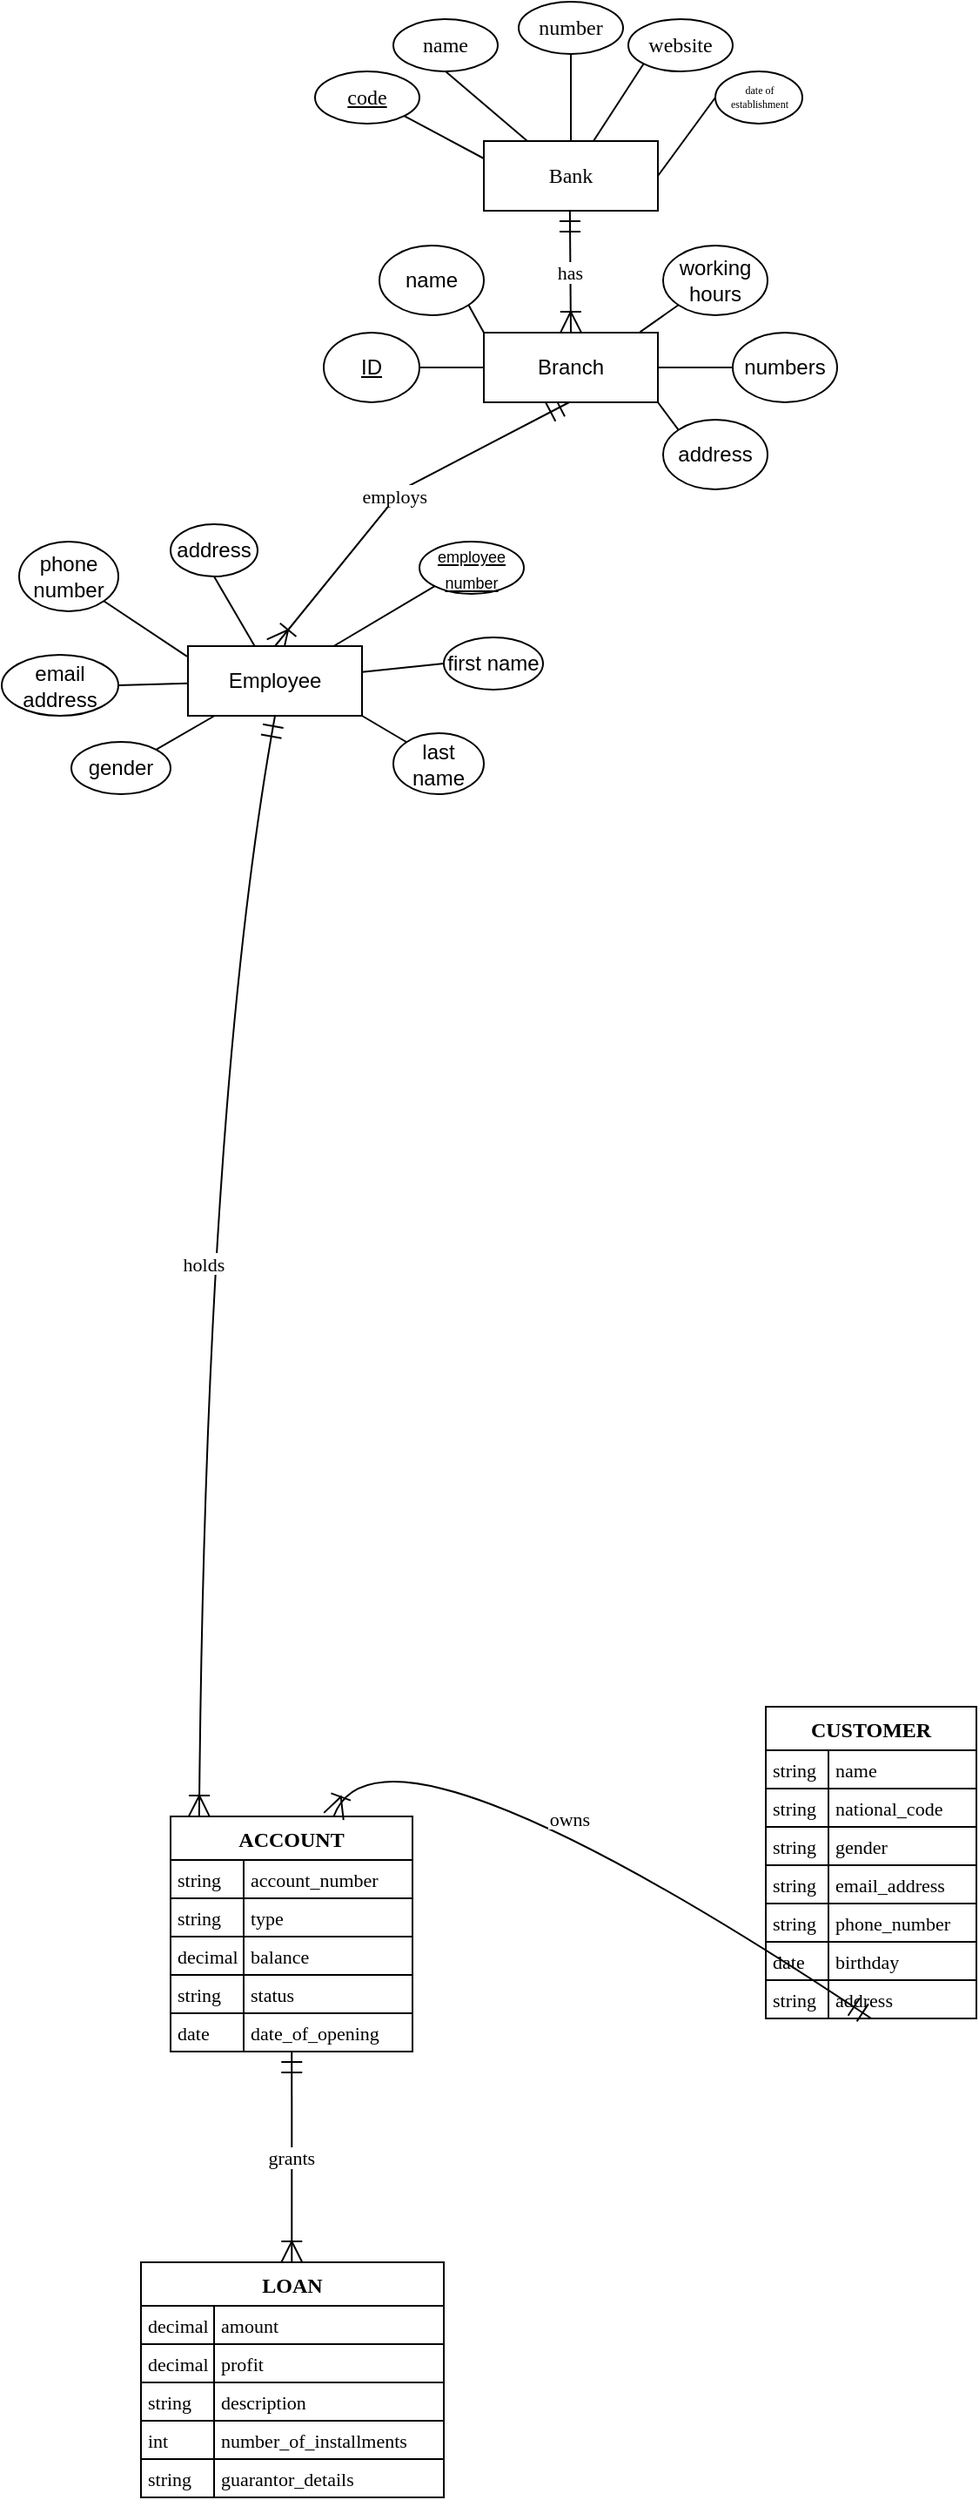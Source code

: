 <mxfile version="23.1.8" type="github">
  <diagram name="Page-1" id="dENvC8b72AFp16AgQJbP">
    <mxGraphModel dx="1313" dy="663" grid="1" gridSize="10" guides="1" tooltips="1" connect="1" arrows="1" fold="1" page="1" pageScale="1" pageWidth="850" pageHeight="1100" math="0" shadow="0">
      <root>
        <mxCell id="0" />
        <mxCell id="1" parent="0" />
        <mxCell id="NP63c2qwMmVNeZMk7sTa-295" value="ACCOUNT" style="shape=table;startSize=25;container=1;collapsible=0;childLayout=tableLayout;fixedRows=1;rowLines=1;fontStyle=1;align=center;resizeLast=1;fontFamily=Comic Sans MS;" vertex="1" parent="1">
          <mxGeometry x="237" y="1452" width="139" height="135" as="geometry" />
        </mxCell>
        <mxCell id="NP63c2qwMmVNeZMk7sTa-296" style="shape=tableRow;horizontal=0;startSize=0;swimlaneHead=0;swimlaneBody=0;fillColor=none;collapsible=0;dropTarget=0;points=[[0,0.5],[1,0.5]];portConstraint=eastwest;top=0;left=0;right=0;bottom=0;fontFamily=Comic Sans MS;" vertex="1" parent="NP63c2qwMmVNeZMk7sTa-295">
          <mxGeometry y="25" width="139" height="22" as="geometry" />
        </mxCell>
        <mxCell id="NP63c2qwMmVNeZMk7sTa-297" value="string" style="shape=partialRectangle;connectable=0;fillColor=none;top=0;left=0;bottom=0;right=0;align=left;spacingLeft=2;overflow=hidden;fontSize=11;fontFamily=Comic Sans MS;" vertex="1" parent="NP63c2qwMmVNeZMk7sTa-296">
          <mxGeometry width="42" height="22" as="geometry">
            <mxRectangle width="42" height="22" as="alternateBounds" />
          </mxGeometry>
        </mxCell>
        <mxCell id="NP63c2qwMmVNeZMk7sTa-298" value="account_number" style="shape=partialRectangle;connectable=0;fillColor=none;top=0;left=0;bottom=0;right=0;align=left;spacingLeft=2;overflow=hidden;fontSize=11;fontFamily=Comic Sans MS;" vertex="1" parent="NP63c2qwMmVNeZMk7sTa-296">
          <mxGeometry x="42" width="97" height="22" as="geometry">
            <mxRectangle width="97" height="22" as="alternateBounds" />
          </mxGeometry>
        </mxCell>
        <mxCell id="NP63c2qwMmVNeZMk7sTa-299" style="shape=tableRow;horizontal=0;startSize=0;swimlaneHead=0;swimlaneBody=0;fillColor=none;collapsible=0;dropTarget=0;points=[[0,0.5],[1,0.5]];portConstraint=eastwest;top=0;left=0;right=0;bottom=0;fontFamily=Comic Sans MS;" vertex="1" parent="NP63c2qwMmVNeZMk7sTa-295">
          <mxGeometry y="47" width="139" height="22" as="geometry" />
        </mxCell>
        <mxCell id="NP63c2qwMmVNeZMk7sTa-300" value="string" style="shape=partialRectangle;connectable=0;fillColor=none;top=0;left=0;bottom=0;right=0;align=left;spacingLeft=2;overflow=hidden;fontSize=11;fontFamily=Comic Sans MS;" vertex="1" parent="NP63c2qwMmVNeZMk7sTa-299">
          <mxGeometry width="42" height="22" as="geometry">
            <mxRectangle width="42" height="22" as="alternateBounds" />
          </mxGeometry>
        </mxCell>
        <mxCell id="NP63c2qwMmVNeZMk7sTa-301" value="type" style="shape=partialRectangle;connectable=0;fillColor=none;top=0;left=0;bottom=0;right=0;align=left;spacingLeft=2;overflow=hidden;fontSize=11;fontFamily=Comic Sans MS;" vertex="1" parent="NP63c2qwMmVNeZMk7sTa-299">
          <mxGeometry x="42" width="97" height="22" as="geometry">
            <mxRectangle width="97" height="22" as="alternateBounds" />
          </mxGeometry>
        </mxCell>
        <mxCell id="NP63c2qwMmVNeZMk7sTa-302" style="shape=tableRow;horizontal=0;startSize=0;swimlaneHead=0;swimlaneBody=0;fillColor=none;collapsible=0;dropTarget=0;points=[[0,0.5],[1,0.5]];portConstraint=eastwest;top=0;left=0;right=0;bottom=0;fontFamily=Comic Sans MS;" vertex="1" parent="NP63c2qwMmVNeZMk7sTa-295">
          <mxGeometry y="69" width="139" height="22" as="geometry" />
        </mxCell>
        <mxCell id="NP63c2qwMmVNeZMk7sTa-303" value="decimal" style="shape=partialRectangle;connectable=0;fillColor=none;top=0;left=0;bottom=0;right=0;align=left;spacingLeft=2;overflow=hidden;fontSize=11;fontFamily=Comic Sans MS;" vertex="1" parent="NP63c2qwMmVNeZMk7sTa-302">
          <mxGeometry width="42" height="22" as="geometry">
            <mxRectangle width="42" height="22" as="alternateBounds" />
          </mxGeometry>
        </mxCell>
        <mxCell id="NP63c2qwMmVNeZMk7sTa-304" value="balance" style="shape=partialRectangle;connectable=0;fillColor=none;top=0;left=0;bottom=0;right=0;align=left;spacingLeft=2;overflow=hidden;fontSize=11;fontFamily=Comic Sans MS;" vertex="1" parent="NP63c2qwMmVNeZMk7sTa-302">
          <mxGeometry x="42" width="97" height="22" as="geometry">
            <mxRectangle width="97" height="22" as="alternateBounds" />
          </mxGeometry>
        </mxCell>
        <mxCell id="NP63c2qwMmVNeZMk7sTa-305" style="shape=tableRow;horizontal=0;startSize=0;swimlaneHead=0;swimlaneBody=0;fillColor=none;collapsible=0;dropTarget=0;points=[[0,0.5],[1,0.5]];portConstraint=eastwest;top=0;left=0;right=0;bottom=0;fontFamily=Comic Sans MS;" vertex="1" parent="NP63c2qwMmVNeZMk7sTa-295">
          <mxGeometry y="91" width="139" height="22" as="geometry" />
        </mxCell>
        <mxCell id="NP63c2qwMmVNeZMk7sTa-306" value="string" style="shape=partialRectangle;connectable=0;fillColor=none;top=0;left=0;bottom=0;right=0;align=left;spacingLeft=2;overflow=hidden;fontSize=11;fontFamily=Comic Sans MS;" vertex="1" parent="NP63c2qwMmVNeZMk7sTa-305">
          <mxGeometry width="42" height="22" as="geometry">
            <mxRectangle width="42" height="22" as="alternateBounds" />
          </mxGeometry>
        </mxCell>
        <mxCell id="NP63c2qwMmVNeZMk7sTa-307" value="status" style="shape=partialRectangle;connectable=0;fillColor=none;top=0;left=0;bottom=0;right=0;align=left;spacingLeft=2;overflow=hidden;fontSize=11;fontFamily=Comic Sans MS;" vertex="1" parent="NP63c2qwMmVNeZMk7sTa-305">
          <mxGeometry x="42" width="97" height="22" as="geometry">
            <mxRectangle width="97" height="22" as="alternateBounds" />
          </mxGeometry>
        </mxCell>
        <mxCell id="NP63c2qwMmVNeZMk7sTa-308" style="shape=tableRow;horizontal=0;startSize=0;swimlaneHead=0;swimlaneBody=0;fillColor=none;collapsible=0;dropTarget=0;points=[[0,0.5],[1,0.5]];portConstraint=eastwest;top=0;left=0;right=0;bottom=0;fontFamily=Comic Sans MS;" vertex="1" parent="NP63c2qwMmVNeZMk7sTa-295">
          <mxGeometry y="113" width="139" height="22" as="geometry" />
        </mxCell>
        <mxCell id="NP63c2qwMmVNeZMk7sTa-309" value="date" style="shape=partialRectangle;connectable=0;fillColor=none;top=0;left=0;bottom=0;right=0;align=left;spacingLeft=2;overflow=hidden;fontSize=11;fontFamily=Comic Sans MS;" vertex="1" parent="NP63c2qwMmVNeZMk7sTa-308">
          <mxGeometry width="42" height="22" as="geometry">
            <mxRectangle width="42" height="22" as="alternateBounds" />
          </mxGeometry>
        </mxCell>
        <mxCell id="NP63c2qwMmVNeZMk7sTa-310" value="date_of_opening" style="shape=partialRectangle;connectable=0;fillColor=none;top=0;left=0;bottom=0;right=0;align=left;spacingLeft=2;overflow=hidden;fontSize=11;fontFamily=Comic Sans MS;" vertex="1" parent="NP63c2qwMmVNeZMk7sTa-308">
          <mxGeometry x="42" width="97" height="22" as="geometry">
            <mxRectangle width="97" height="22" as="alternateBounds" />
          </mxGeometry>
        </mxCell>
        <mxCell id="NP63c2qwMmVNeZMk7sTa-311" value="CUSTOMER" style="shape=table;startSize=25;container=1;collapsible=0;childLayout=tableLayout;fixedRows=1;rowLines=1;fontStyle=1;align=center;resizeLast=1;fontFamily=Comic Sans MS;" vertex="1" parent="1">
          <mxGeometry x="579" y="1389" width="121" height="179" as="geometry" />
        </mxCell>
        <mxCell id="NP63c2qwMmVNeZMk7sTa-312" style="shape=tableRow;horizontal=0;startSize=0;swimlaneHead=0;swimlaneBody=0;fillColor=none;collapsible=0;dropTarget=0;points=[[0,0.5],[1,0.5]];portConstraint=eastwest;top=0;left=0;right=0;bottom=0;fontFamily=Comic Sans MS;" vertex="1" parent="NP63c2qwMmVNeZMk7sTa-311">
          <mxGeometry y="25" width="121" height="22" as="geometry" />
        </mxCell>
        <mxCell id="NP63c2qwMmVNeZMk7sTa-313" value="string" style="shape=partialRectangle;connectable=0;fillColor=none;top=0;left=0;bottom=0;right=0;align=left;spacingLeft=2;overflow=hidden;fontSize=11;fontFamily=Comic Sans MS;" vertex="1" parent="NP63c2qwMmVNeZMk7sTa-312">
          <mxGeometry width="36" height="22" as="geometry">
            <mxRectangle width="36" height="22" as="alternateBounds" />
          </mxGeometry>
        </mxCell>
        <mxCell id="NP63c2qwMmVNeZMk7sTa-314" value="name" style="shape=partialRectangle;connectable=0;fillColor=none;top=0;left=0;bottom=0;right=0;align=left;spacingLeft=2;overflow=hidden;fontSize=11;fontFamily=Comic Sans MS;" vertex="1" parent="NP63c2qwMmVNeZMk7sTa-312">
          <mxGeometry x="36" width="85" height="22" as="geometry">
            <mxRectangle width="85" height="22" as="alternateBounds" />
          </mxGeometry>
        </mxCell>
        <mxCell id="NP63c2qwMmVNeZMk7sTa-315" style="shape=tableRow;horizontal=0;startSize=0;swimlaneHead=0;swimlaneBody=0;fillColor=none;collapsible=0;dropTarget=0;points=[[0,0.5],[1,0.5]];portConstraint=eastwest;top=0;left=0;right=0;bottom=0;fontFamily=Comic Sans MS;" vertex="1" parent="NP63c2qwMmVNeZMk7sTa-311">
          <mxGeometry y="47" width="121" height="22" as="geometry" />
        </mxCell>
        <mxCell id="NP63c2qwMmVNeZMk7sTa-316" value="string" style="shape=partialRectangle;connectable=0;fillColor=none;top=0;left=0;bottom=0;right=0;align=left;spacingLeft=2;overflow=hidden;fontSize=11;fontFamily=Comic Sans MS;" vertex="1" parent="NP63c2qwMmVNeZMk7sTa-315">
          <mxGeometry width="36" height="22" as="geometry">
            <mxRectangle width="36" height="22" as="alternateBounds" />
          </mxGeometry>
        </mxCell>
        <mxCell id="NP63c2qwMmVNeZMk7sTa-317" value="national_code" style="shape=partialRectangle;connectable=0;fillColor=none;top=0;left=0;bottom=0;right=0;align=left;spacingLeft=2;overflow=hidden;fontSize=11;fontFamily=Comic Sans MS;" vertex="1" parent="NP63c2qwMmVNeZMk7sTa-315">
          <mxGeometry x="36" width="85" height="22" as="geometry">
            <mxRectangle width="85" height="22" as="alternateBounds" />
          </mxGeometry>
        </mxCell>
        <mxCell id="NP63c2qwMmVNeZMk7sTa-318" style="shape=tableRow;horizontal=0;startSize=0;swimlaneHead=0;swimlaneBody=0;fillColor=none;collapsible=0;dropTarget=0;points=[[0,0.5],[1,0.5]];portConstraint=eastwest;top=0;left=0;right=0;bottom=0;fontFamily=Comic Sans MS;" vertex="1" parent="NP63c2qwMmVNeZMk7sTa-311">
          <mxGeometry y="69" width="121" height="22" as="geometry" />
        </mxCell>
        <mxCell id="NP63c2qwMmVNeZMk7sTa-319" value="string" style="shape=partialRectangle;connectable=0;fillColor=none;top=0;left=0;bottom=0;right=0;align=left;spacingLeft=2;overflow=hidden;fontSize=11;fontFamily=Comic Sans MS;" vertex="1" parent="NP63c2qwMmVNeZMk7sTa-318">
          <mxGeometry width="36" height="22" as="geometry">
            <mxRectangle width="36" height="22" as="alternateBounds" />
          </mxGeometry>
        </mxCell>
        <mxCell id="NP63c2qwMmVNeZMk7sTa-320" value="gender" style="shape=partialRectangle;connectable=0;fillColor=none;top=0;left=0;bottom=0;right=0;align=left;spacingLeft=2;overflow=hidden;fontSize=11;fontFamily=Comic Sans MS;" vertex="1" parent="NP63c2qwMmVNeZMk7sTa-318">
          <mxGeometry x="36" width="85" height="22" as="geometry">
            <mxRectangle width="85" height="22" as="alternateBounds" />
          </mxGeometry>
        </mxCell>
        <mxCell id="NP63c2qwMmVNeZMk7sTa-321" style="shape=tableRow;horizontal=0;startSize=0;swimlaneHead=0;swimlaneBody=0;fillColor=none;collapsible=0;dropTarget=0;points=[[0,0.5],[1,0.5]];portConstraint=eastwest;top=0;left=0;right=0;bottom=0;fontFamily=Comic Sans MS;" vertex="1" parent="NP63c2qwMmVNeZMk7sTa-311">
          <mxGeometry y="91" width="121" height="22" as="geometry" />
        </mxCell>
        <mxCell id="NP63c2qwMmVNeZMk7sTa-322" value="string" style="shape=partialRectangle;connectable=0;fillColor=none;top=0;left=0;bottom=0;right=0;align=left;spacingLeft=2;overflow=hidden;fontSize=11;fontFamily=Comic Sans MS;" vertex="1" parent="NP63c2qwMmVNeZMk7sTa-321">
          <mxGeometry width="36" height="22" as="geometry">
            <mxRectangle width="36" height="22" as="alternateBounds" />
          </mxGeometry>
        </mxCell>
        <mxCell id="NP63c2qwMmVNeZMk7sTa-323" value="email_address" style="shape=partialRectangle;connectable=0;fillColor=none;top=0;left=0;bottom=0;right=0;align=left;spacingLeft=2;overflow=hidden;fontSize=11;fontFamily=Comic Sans MS;" vertex="1" parent="NP63c2qwMmVNeZMk7sTa-321">
          <mxGeometry x="36" width="85" height="22" as="geometry">
            <mxRectangle width="85" height="22" as="alternateBounds" />
          </mxGeometry>
        </mxCell>
        <mxCell id="NP63c2qwMmVNeZMk7sTa-324" style="shape=tableRow;horizontal=0;startSize=0;swimlaneHead=0;swimlaneBody=0;fillColor=none;collapsible=0;dropTarget=0;points=[[0,0.5],[1,0.5]];portConstraint=eastwest;top=0;left=0;right=0;bottom=0;fontFamily=Comic Sans MS;" vertex="1" parent="NP63c2qwMmVNeZMk7sTa-311">
          <mxGeometry y="113" width="121" height="22" as="geometry" />
        </mxCell>
        <mxCell id="NP63c2qwMmVNeZMk7sTa-325" value="string" style="shape=partialRectangle;connectable=0;fillColor=none;top=0;left=0;bottom=0;right=0;align=left;spacingLeft=2;overflow=hidden;fontSize=11;fontFamily=Comic Sans MS;" vertex="1" parent="NP63c2qwMmVNeZMk7sTa-324">
          <mxGeometry width="36" height="22" as="geometry">
            <mxRectangle width="36" height="22" as="alternateBounds" />
          </mxGeometry>
        </mxCell>
        <mxCell id="NP63c2qwMmVNeZMk7sTa-326" value="phone_number" style="shape=partialRectangle;connectable=0;fillColor=none;top=0;left=0;bottom=0;right=0;align=left;spacingLeft=2;overflow=hidden;fontSize=11;fontFamily=Comic Sans MS;" vertex="1" parent="NP63c2qwMmVNeZMk7sTa-324">
          <mxGeometry x="36" width="85" height="22" as="geometry">
            <mxRectangle width="85" height="22" as="alternateBounds" />
          </mxGeometry>
        </mxCell>
        <mxCell id="NP63c2qwMmVNeZMk7sTa-327" style="shape=tableRow;horizontal=0;startSize=0;swimlaneHead=0;swimlaneBody=0;fillColor=none;collapsible=0;dropTarget=0;points=[[0,0.5],[1,0.5]];portConstraint=eastwest;top=0;left=0;right=0;bottom=0;fontFamily=Comic Sans MS;" vertex="1" parent="NP63c2qwMmVNeZMk7sTa-311">
          <mxGeometry y="135" width="121" height="22" as="geometry" />
        </mxCell>
        <mxCell id="NP63c2qwMmVNeZMk7sTa-328" value="date" style="shape=partialRectangle;connectable=0;fillColor=none;top=0;left=0;bottom=0;right=0;align=left;spacingLeft=2;overflow=hidden;fontSize=11;fontFamily=Comic Sans MS;" vertex="1" parent="NP63c2qwMmVNeZMk7sTa-327">
          <mxGeometry width="36" height="22" as="geometry">
            <mxRectangle width="36" height="22" as="alternateBounds" />
          </mxGeometry>
        </mxCell>
        <mxCell id="NP63c2qwMmVNeZMk7sTa-329" value="birthday" style="shape=partialRectangle;connectable=0;fillColor=none;top=0;left=0;bottom=0;right=0;align=left;spacingLeft=2;overflow=hidden;fontSize=11;fontFamily=Comic Sans MS;" vertex="1" parent="NP63c2qwMmVNeZMk7sTa-327">
          <mxGeometry x="36" width="85" height="22" as="geometry">
            <mxRectangle width="85" height="22" as="alternateBounds" />
          </mxGeometry>
        </mxCell>
        <mxCell id="NP63c2qwMmVNeZMk7sTa-330" style="shape=tableRow;horizontal=0;startSize=0;swimlaneHead=0;swimlaneBody=0;fillColor=none;collapsible=0;dropTarget=0;points=[[0,0.5],[1,0.5]];portConstraint=eastwest;top=0;left=0;right=0;bottom=0;fontFamily=Comic Sans MS;" vertex="1" parent="NP63c2qwMmVNeZMk7sTa-311">
          <mxGeometry y="157" width="121" height="22" as="geometry" />
        </mxCell>
        <mxCell id="NP63c2qwMmVNeZMk7sTa-331" value="string" style="shape=partialRectangle;connectable=0;fillColor=none;top=0;left=0;bottom=0;right=0;align=left;spacingLeft=2;overflow=hidden;fontSize=11;fontFamily=Comic Sans MS;" vertex="1" parent="NP63c2qwMmVNeZMk7sTa-330">
          <mxGeometry width="36" height="22" as="geometry">
            <mxRectangle width="36" height="22" as="alternateBounds" />
          </mxGeometry>
        </mxCell>
        <mxCell id="NP63c2qwMmVNeZMk7sTa-332" value="address" style="shape=partialRectangle;connectable=0;fillColor=none;top=0;left=0;bottom=0;right=0;align=left;spacingLeft=2;overflow=hidden;fontSize=11;fontFamily=Comic Sans MS;" vertex="1" parent="NP63c2qwMmVNeZMk7sTa-330">
          <mxGeometry x="36" width="85" height="22" as="geometry">
            <mxRectangle width="85" height="22" as="alternateBounds" />
          </mxGeometry>
        </mxCell>
        <mxCell id="NP63c2qwMmVNeZMk7sTa-333" value="LOAN" style="shape=table;startSize=25;container=1;collapsible=0;childLayout=tableLayout;fixedRows=1;rowLines=1;fontStyle=1;align=center;resizeLast=1;fontFamily=Comic Sans MS;" vertex="1" parent="1">
          <mxGeometry x="220" y="1708" width="174" height="135" as="geometry" />
        </mxCell>
        <mxCell id="NP63c2qwMmVNeZMk7sTa-334" style="shape=tableRow;horizontal=0;startSize=0;swimlaneHead=0;swimlaneBody=0;fillColor=none;collapsible=0;dropTarget=0;points=[[0,0.5],[1,0.5]];portConstraint=eastwest;top=0;left=0;right=0;bottom=0;fontFamily=Comic Sans MS;" vertex="1" parent="NP63c2qwMmVNeZMk7sTa-333">
          <mxGeometry y="25" width="174" height="22" as="geometry" />
        </mxCell>
        <mxCell id="NP63c2qwMmVNeZMk7sTa-335" value="decimal" style="shape=partialRectangle;connectable=0;fillColor=none;top=0;left=0;bottom=0;right=0;align=left;spacingLeft=2;overflow=hidden;fontSize=11;fontFamily=Comic Sans MS;" vertex="1" parent="NP63c2qwMmVNeZMk7sTa-334">
          <mxGeometry width="42" height="22" as="geometry">
            <mxRectangle width="42" height="22" as="alternateBounds" />
          </mxGeometry>
        </mxCell>
        <mxCell id="NP63c2qwMmVNeZMk7sTa-336" value="amount" style="shape=partialRectangle;connectable=0;fillColor=none;top=0;left=0;bottom=0;right=0;align=left;spacingLeft=2;overflow=hidden;fontSize=11;fontFamily=Comic Sans MS;" vertex="1" parent="NP63c2qwMmVNeZMk7sTa-334">
          <mxGeometry x="42" width="132" height="22" as="geometry">
            <mxRectangle width="132" height="22" as="alternateBounds" />
          </mxGeometry>
        </mxCell>
        <mxCell id="NP63c2qwMmVNeZMk7sTa-337" style="shape=tableRow;horizontal=0;startSize=0;swimlaneHead=0;swimlaneBody=0;fillColor=none;collapsible=0;dropTarget=0;points=[[0,0.5],[1,0.5]];portConstraint=eastwest;top=0;left=0;right=0;bottom=0;fontFamily=Comic Sans MS;" vertex="1" parent="NP63c2qwMmVNeZMk7sTa-333">
          <mxGeometry y="47" width="174" height="22" as="geometry" />
        </mxCell>
        <mxCell id="NP63c2qwMmVNeZMk7sTa-338" value="decimal" style="shape=partialRectangle;connectable=0;fillColor=none;top=0;left=0;bottom=0;right=0;align=left;spacingLeft=2;overflow=hidden;fontSize=11;fontFamily=Comic Sans MS;" vertex="1" parent="NP63c2qwMmVNeZMk7sTa-337">
          <mxGeometry width="42" height="22" as="geometry">
            <mxRectangle width="42" height="22" as="alternateBounds" />
          </mxGeometry>
        </mxCell>
        <mxCell id="NP63c2qwMmVNeZMk7sTa-339" value="profit" style="shape=partialRectangle;connectable=0;fillColor=none;top=0;left=0;bottom=0;right=0;align=left;spacingLeft=2;overflow=hidden;fontSize=11;fontFamily=Comic Sans MS;" vertex="1" parent="NP63c2qwMmVNeZMk7sTa-337">
          <mxGeometry x="42" width="132" height="22" as="geometry">
            <mxRectangle width="132" height="22" as="alternateBounds" />
          </mxGeometry>
        </mxCell>
        <mxCell id="NP63c2qwMmVNeZMk7sTa-340" style="shape=tableRow;horizontal=0;startSize=0;swimlaneHead=0;swimlaneBody=0;fillColor=none;collapsible=0;dropTarget=0;points=[[0,0.5],[1,0.5]];portConstraint=eastwest;top=0;left=0;right=0;bottom=0;fontFamily=Comic Sans MS;" vertex="1" parent="NP63c2qwMmVNeZMk7sTa-333">
          <mxGeometry y="69" width="174" height="22" as="geometry" />
        </mxCell>
        <mxCell id="NP63c2qwMmVNeZMk7sTa-341" value="string" style="shape=partialRectangle;connectable=0;fillColor=none;top=0;left=0;bottom=0;right=0;align=left;spacingLeft=2;overflow=hidden;fontSize=11;fontFamily=Comic Sans MS;" vertex="1" parent="NP63c2qwMmVNeZMk7sTa-340">
          <mxGeometry width="42" height="22" as="geometry">
            <mxRectangle width="42" height="22" as="alternateBounds" />
          </mxGeometry>
        </mxCell>
        <mxCell id="NP63c2qwMmVNeZMk7sTa-342" value="description" style="shape=partialRectangle;connectable=0;fillColor=none;top=0;left=0;bottom=0;right=0;align=left;spacingLeft=2;overflow=hidden;fontSize=11;fontFamily=Comic Sans MS;" vertex="1" parent="NP63c2qwMmVNeZMk7sTa-340">
          <mxGeometry x="42" width="132" height="22" as="geometry">
            <mxRectangle width="132" height="22" as="alternateBounds" />
          </mxGeometry>
        </mxCell>
        <mxCell id="NP63c2qwMmVNeZMk7sTa-343" style="shape=tableRow;horizontal=0;startSize=0;swimlaneHead=0;swimlaneBody=0;fillColor=none;collapsible=0;dropTarget=0;points=[[0,0.5],[1,0.5]];portConstraint=eastwest;top=0;left=0;right=0;bottom=0;fontFamily=Comic Sans MS;" vertex="1" parent="NP63c2qwMmVNeZMk7sTa-333">
          <mxGeometry y="91" width="174" height="22" as="geometry" />
        </mxCell>
        <mxCell id="NP63c2qwMmVNeZMk7sTa-344" value="int" style="shape=partialRectangle;connectable=0;fillColor=none;top=0;left=0;bottom=0;right=0;align=left;spacingLeft=2;overflow=hidden;fontSize=11;fontFamily=Comic Sans MS;" vertex="1" parent="NP63c2qwMmVNeZMk7sTa-343">
          <mxGeometry width="42" height="22" as="geometry">
            <mxRectangle width="42" height="22" as="alternateBounds" />
          </mxGeometry>
        </mxCell>
        <mxCell id="NP63c2qwMmVNeZMk7sTa-345" value="number_of_installments" style="shape=partialRectangle;connectable=0;fillColor=none;top=0;left=0;bottom=0;right=0;align=left;spacingLeft=2;overflow=hidden;fontSize=11;fontFamily=Comic Sans MS;" vertex="1" parent="NP63c2qwMmVNeZMk7sTa-343">
          <mxGeometry x="42" width="132" height="22" as="geometry">
            <mxRectangle width="132" height="22" as="alternateBounds" />
          </mxGeometry>
        </mxCell>
        <mxCell id="NP63c2qwMmVNeZMk7sTa-346" style="shape=tableRow;horizontal=0;startSize=0;swimlaneHead=0;swimlaneBody=0;fillColor=none;collapsible=0;dropTarget=0;points=[[0,0.5],[1,0.5]];portConstraint=eastwest;top=0;left=0;right=0;bottom=0;fontFamily=Comic Sans MS;" vertex="1" parent="NP63c2qwMmVNeZMk7sTa-333">
          <mxGeometry y="113" width="174" height="22" as="geometry" />
        </mxCell>
        <mxCell id="NP63c2qwMmVNeZMk7sTa-347" value="string" style="shape=partialRectangle;connectable=0;fillColor=none;top=0;left=0;bottom=0;right=0;align=left;spacingLeft=2;overflow=hidden;fontSize=11;fontFamily=Comic Sans MS;" vertex="1" parent="NP63c2qwMmVNeZMk7sTa-346">
          <mxGeometry width="42" height="22" as="geometry">
            <mxRectangle width="42" height="22" as="alternateBounds" />
          </mxGeometry>
        </mxCell>
        <mxCell id="NP63c2qwMmVNeZMk7sTa-348" value="guarantor_details" style="shape=partialRectangle;connectable=0;fillColor=none;top=0;left=0;bottom=0;right=0;align=left;spacingLeft=2;overflow=hidden;fontSize=11;fontFamily=Comic Sans MS;" vertex="1" parent="NP63c2qwMmVNeZMk7sTa-346">
          <mxGeometry x="42" width="132" height="22" as="geometry">
            <mxRectangle width="132" height="22" as="alternateBounds" />
          </mxGeometry>
        </mxCell>
        <mxCell id="NP63c2qwMmVNeZMk7sTa-349" value="has" style="curved=1;startArrow=ERmandOne;startSize=10;;endArrow=ERoneToMany;endSize=10;;exitX=0.49;exitY=0.997;entryX=0.5;entryY=0;rounded=0;fontFamily=Comic Sans MS;entryDx=0;entryDy=0;" edge="1" parent="1" target="NP63c2qwMmVNeZMk7sTa-377">
          <mxGeometry relative="1" as="geometry">
            <Array as="points" />
            <mxPoint x="466.44" y="530" as="sourcePoint" />
            <mxPoint x="466.448" y="578" as="targetPoint" />
          </mxGeometry>
        </mxCell>
        <mxCell id="NP63c2qwMmVNeZMk7sTa-350" value="employs" style="startArrow=ERmandOne;startSize=10;;endArrow=ERoneToMany;endSize=10;;exitX=0.303;exitY=0.994;entryX=0.5;entryY=0;rounded=0;fontFamily=Comic Sans MS;entryDx=0;entryDy=0;" edge="1" parent="1" target="NP63c2qwMmVNeZMk7sTa-393">
          <mxGeometry x="0.011" y="-1" relative="1" as="geometry">
            <Array as="points">
              <mxPoint x="370" y="690" />
            </Array>
            <mxPoint x="466.051" y="640" as="sourcePoint" />
            <mxPoint x="440.4" y="760" as="targetPoint" />
            <mxPoint as="offset" />
          </mxGeometry>
        </mxCell>
        <mxCell id="NP63c2qwMmVNeZMk7sTa-351" value="holds" style="curved=1;startArrow=ERmandOne;startSize=10;;endArrow=ERoneToMany;endSize=10;;exitX=0.5;exitY=1;entryX=0.119;entryY=0.001;rounded=0;fontFamily=Comic Sans MS;exitDx=0;exitDy=0;" edge="1" parent="1" source="NP63c2qwMmVNeZMk7sTa-393" target="NP63c2qwMmVNeZMk7sTa-295">
          <mxGeometry relative="1" as="geometry">
            <Array as="points">
              <mxPoint x="257" y="1041" />
            </Array>
            <mxPoint x="196.368" y="971" as="sourcePoint" />
          </mxGeometry>
        </mxCell>
        <mxCell id="NP63c2qwMmVNeZMk7sTa-352" value="owns" style="curved=1;startArrow=ERmandOne;startSize=10;;endArrow=ERoneToMany;endSize=10;;exitX=0.501;exitY=0.996;entryX=0.674;entryY=0.001;rounded=0;fontFamily=Comic Sans MS;" edge="1" parent="1" source="NP63c2qwMmVNeZMk7sTa-311" target="NP63c2qwMmVNeZMk7sTa-295">
          <mxGeometry relative="1" as="geometry">
            <Array as="points">
              <mxPoint x="357" y="1380" />
            </Array>
          </mxGeometry>
        </mxCell>
        <mxCell id="NP63c2qwMmVNeZMk7sTa-353" value="grants" style="curved=1;startArrow=ERmandOne;startSize=10;;endArrow=ERoneToMany;endSize=10;;exitX=0.501;exitY=0.999;entryX=0.498;entryY=-0.001;rounded=0;fontFamily=Comic Sans MS;" edge="1" parent="1" source="NP63c2qwMmVNeZMk7sTa-295" target="NP63c2qwMmVNeZMk7sTa-333">
          <mxGeometry relative="1" as="geometry">
            <Array as="points" />
          </mxGeometry>
        </mxCell>
        <mxCell id="NP63c2qwMmVNeZMk7sTa-354" value="Bank" style="whiteSpace=wrap;html=1;align=center;fontFamily=Comic Sans MS;" vertex="1" parent="1">
          <mxGeometry x="417" y="490" width="100" height="40" as="geometry" />
        </mxCell>
        <mxCell id="NP63c2qwMmVNeZMk7sTa-375" style="rounded=0;orthogonalLoop=1;jettySize=auto;html=1;exitX=0.5;exitY=1;exitDx=0;exitDy=0;entryX=0.25;entryY=0;entryDx=0;entryDy=0;endArrow=none;endFill=0;" edge="1" parent="1" source="NP63c2qwMmVNeZMk7sTa-356" target="NP63c2qwMmVNeZMk7sTa-354">
          <mxGeometry relative="1" as="geometry" />
        </mxCell>
        <mxCell id="NP63c2qwMmVNeZMk7sTa-356" value="name" style="ellipse;whiteSpace=wrap;html=1;align=center;fontFamily=Comic Sans MS;" vertex="1" parent="1">
          <mxGeometry x="365" y="420" width="60" height="30" as="geometry" />
        </mxCell>
        <mxCell id="NP63c2qwMmVNeZMk7sTa-374" style="edgeStyle=orthogonalEdgeStyle;rounded=0;orthogonalLoop=1;jettySize=auto;html=1;exitX=0.5;exitY=1;exitDx=0;exitDy=0;entryX=0.5;entryY=0;entryDx=0;entryDy=0;endArrow=none;endFill=0;" edge="1" parent="1" source="NP63c2qwMmVNeZMk7sTa-357" target="NP63c2qwMmVNeZMk7sTa-354">
          <mxGeometry relative="1" as="geometry" />
        </mxCell>
        <mxCell id="NP63c2qwMmVNeZMk7sTa-357" value="number" style="ellipse;whiteSpace=wrap;html=1;align=center;fontFamily=Comic Sans MS;" vertex="1" parent="1">
          <mxGeometry x="437" y="410" width="60" height="30" as="geometry" />
        </mxCell>
        <mxCell id="NP63c2qwMmVNeZMk7sTa-372" style="rounded=0;orthogonalLoop=1;jettySize=auto;html=1;exitX=0;exitY=0.5;exitDx=0;exitDy=0;entryX=1;entryY=0.5;entryDx=0;entryDy=0;endArrow=none;endFill=0;" edge="1" parent="1" source="NP63c2qwMmVNeZMk7sTa-358" target="NP63c2qwMmVNeZMk7sTa-354">
          <mxGeometry relative="1" as="geometry" />
        </mxCell>
        <mxCell id="NP63c2qwMmVNeZMk7sTa-358" value="&lt;font style=&quot;font-size: 6px;&quot;&gt;date of &lt;br style=&quot;font-size: 6px;&quot;&gt;&lt;/font&gt;&lt;div style=&quot;font-size: 6px;&quot;&gt;&lt;font style=&quot;font-size: 6px;&quot;&gt;establishment&lt;/font&gt;&lt;/div&gt;" style="ellipse;align=center;labelBorderColor=none;labelBackgroundColor=none;fontFamily=Comic Sans MS;verticalAlign=middle;horizontal=1;textDirection=ltr;comic=0;treeMoving=0;html=1;fontSize=6;" vertex="1" parent="1">
          <mxGeometry x="550" y="450" width="50" height="30" as="geometry" />
        </mxCell>
        <mxCell id="NP63c2qwMmVNeZMk7sTa-373" style="rounded=0;orthogonalLoop=1;jettySize=auto;html=1;exitX=0;exitY=1;exitDx=0;exitDy=0;endArrow=none;endFill=0;" edge="1" parent="1" source="NP63c2qwMmVNeZMk7sTa-359" target="NP63c2qwMmVNeZMk7sTa-354">
          <mxGeometry relative="1" as="geometry" />
        </mxCell>
        <mxCell id="NP63c2qwMmVNeZMk7sTa-359" value="website" style="ellipse;whiteSpace=wrap;html=1;align=center;fontFamily=Comic Sans MS;" vertex="1" parent="1">
          <mxGeometry x="500" y="420" width="60" height="30" as="geometry" />
        </mxCell>
        <mxCell id="NP63c2qwMmVNeZMk7sTa-376" style="rounded=0;orthogonalLoop=1;jettySize=auto;html=1;exitX=1;exitY=1;exitDx=0;exitDy=0;entryX=0;entryY=0.25;entryDx=0;entryDy=0;endArrow=none;endFill=0;" edge="1" parent="1" source="NP63c2qwMmVNeZMk7sTa-362" target="NP63c2qwMmVNeZMk7sTa-354">
          <mxGeometry relative="1" as="geometry" />
        </mxCell>
        <mxCell id="NP63c2qwMmVNeZMk7sTa-362" value="code" style="ellipse;whiteSpace=wrap;html=1;align=center;fontStyle=4;fontFamily=Comic Sans MS;" vertex="1" parent="1">
          <mxGeometry x="320" y="450" width="60" height="30" as="geometry" />
        </mxCell>
        <mxCell id="NP63c2qwMmVNeZMk7sTa-377" value="Branch" style="whiteSpace=wrap;html=1;align=center;" vertex="1" parent="1">
          <mxGeometry x="417" y="600" width="100" height="40" as="geometry" />
        </mxCell>
        <mxCell id="NP63c2qwMmVNeZMk7sTa-388" style="rounded=0;orthogonalLoop=1;jettySize=auto;html=1;exitX=1;exitY=0.5;exitDx=0;exitDy=0;entryX=0;entryY=0.5;entryDx=0;entryDy=0;endArrow=none;endFill=0;" edge="1" parent="1" source="NP63c2qwMmVNeZMk7sTa-381" target="NP63c2qwMmVNeZMk7sTa-377">
          <mxGeometry relative="1" as="geometry" />
        </mxCell>
        <mxCell id="NP63c2qwMmVNeZMk7sTa-381" value="ID" style="ellipse;whiteSpace=wrap;html=1;align=center;fontStyle=4;" vertex="1" parent="1">
          <mxGeometry x="325" y="600" width="55" height="40" as="geometry" />
        </mxCell>
        <mxCell id="NP63c2qwMmVNeZMk7sTa-391" style="rounded=0;orthogonalLoop=1;jettySize=auto;html=1;exitX=0;exitY=0;exitDx=0;exitDy=0;entryX=1;entryY=1;entryDx=0;entryDy=0;endArrow=none;endFill=0;" edge="1" parent="1" source="NP63c2qwMmVNeZMk7sTa-382" target="NP63c2qwMmVNeZMk7sTa-377">
          <mxGeometry relative="1" as="geometry" />
        </mxCell>
        <mxCell id="NP63c2qwMmVNeZMk7sTa-382" value="address" style="ellipse;whiteSpace=wrap;html=1;align=center;" vertex="1" parent="1">
          <mxGeometry x="520" y="650" width="60" height="40" as="geometry" />
        </mxCell>
        <mxCell id="NP63c2qwMmVNeZMk7sTa-387" style="rounded=0;orthogonalLoop=1;jettySize=auto;html=1;exitX=1;exitY=1;exitDx=0;exitDy=0;entryX=0;entryY=0;entryDx=0;entryDy=0;endArrow=none;endFill=0;" edge="1" parent="1" source="NP63c2qwMmVNeZMk7sTa-383" target="NP63c2qwMmVNeZMk7sTa-377">
          <mxGeometry relative="1" as="geometry" />
        </mxCell>
        <mxCell id="NP63c2qwMmVNeZMk7sTa-383" value="name" style="ellipse;whiteSpace=wrap;html=1;align=center;" vertex="1" parent="1">
          <mxGeometry x="357" y="550" width="60" height="40" as="geometry" />
        </mxCell>
        <mxCell id="NP63c2qwMmVNeZMk7sTa-389" style="rounded=0;orthogonalLoop=1;jettySize=auto;html=1;exitX=0;exitY=0.5;exitDx=0;exitDy=0;endArrow=none;endFill=0;" edge="1" parent="1" source="NP63c2qwMmVNeZMk7sTa-384" target="NP63c2qwMmVNeZMk7sTa-377">
          <mxGeometry relative="1" as="geometry" />
        </mxCell>
        <mxCell id="NP63c2qwMmVNeZMk7sTa-384" value="numbers" style="ellipse;whiteSpace=wrap;html=1;align=center;" vertex="1" parent="1">
          <mxGeometry x="560" y="600" width="60" height="40" as="geometry" />
        </mxCell>
        <mxCell id="NP63c2qwMmVNeZMk7sTa-385" value="working&lt;br&gt;hours" style="ellipse;whiteSpace=wrap;html=1;align=center;" vertex="1" parent="1">
          <mxGeometry x="520" y="550" width="60" height="40" as="geometry" />
        </mxCell>
        <mxCell id="NP63c2qwMmVNeZMk7sTa-390" style="rounded=0;orthogonalLoop=1;jettySize=auto;html=1;exitX=0;exitY=1;exitDx=0;exitDy=0;entryX=0.897;entryY=-0.008;entryDx=0;entryDy=0;entryPerimeter=0;endArrow=none;endFill=0;" edge="1" parent="1" source="NP63c2qwMmVNeZMk7sTa-385" target="NP63c2qwMmVNeZMk7sTa-377">
          <mxGeometry relative="1" as="geometry" />
        </mxCell>
        <mxCell id="NP63c2qwMmVNeZMk7sTa-393" value="Employee" style="whiteSpace=wrap;html=1;align=center;" vertex="1" parent="1">
          <mxGeometry x="247" y="780" width="100" height="40" as="geometry" />
        </mxCell>
        <mxCell id="NP63c2qwMmVNeZMk7sTa-406" style="rounded=0;orthogonalLoop=1;jettySize=auto;html=1;exitX=0;exitY=0.5;exitDx=0;exitDy=0;endArrow=none;endFill=0;" edge="1" parent="1" source="NP63c2qwMmVNeZMk7sTa-397" target="NP63c2qwMmVNeZMk7sTa-393">
          <mxGeometry relative="1" as="geometry" />
        </mxCell>
        <mxCell id="NP63c2qwMmVNeZMk7sTa-397" value="first name" style="ellipse;whiteSpace=wrap;html=1;align=center;" vertex="1" parent="1">
          <mxGeometry x="394" y="775" width="57" height="30" as="geometry" />
        </mxCell>
        <mxCell id="NP63c2qwMmVNeZMk7sTa-405" style="rounded=0;orthogonalLoop=1;jettySize=auto;html=1;exitX=0;exitY=0;exitDx=0;exitDy=0;entryX=1;entryY=1;entryDx=0;entryDy=0;endArrow=none;endFill=0;" edge="1" parent="1" source="NP63c2qwMmVNeZMk7sTa-398" target="NP63c2qwMmVNeZMk7sTa-393">
          <mxGeometry relative="1" as="geometry" />
        </mxCell>
        <mxCell id="NP63c2qwMmVNeZMk7sTa-398" value="last name" style="ellipse;whiteSpace=wrap;html=1;align=center;" vertex="1" parent="1">
          <mxGeometry x="365" y="830" width="52" height="35" as="geometry" />
        </mxCell>
        <mxCell id="NP63c2qwMmVNeZMk7sTa-407" style="rounded=0;orthogonalLoop=1;jettySize=auto;html=1;exitX=0.5;exitY=1;exitDx=0;exitDy=0;endArrow=none;endFill=0;" edge="1" parent="1" source="NP63c2qwMmVNeZMk7sTa-399" target="NP63c2qwMmVNeZMk7sTa-393">
          <mxGeometry relative="1" as="geometry" />
        </mxCell>
        <mxCell id="NP63c2qwMmVNeZMk7sTa-399" value="address" style="ellipse;whiteSpace=wrap;html=1;align=center;" vertex="1" parent="1">
          <mxGeometry x="237" y="710" width="50" height="30" as="geometry" />
        </mxCell>
        <mxCell id="NP63c2qwMmVNeZMk7sTa-410" style="rounded=0;orthogonalLoop=1;jettySize=auto;html=1;exitX=1;exitY=0;exitDx=0;exitDy=0;endArrow=none;endFill=0;" edge="1" parent="1" source="NP63c2qwMmVNeZMk7sTa-400" target="NP63c2qwMmVNeZMk7sTa-393">
          <mxGeometry relative="1" as="geometry" />
        </mxCell>
        <mxCell id="NP63c2qwMmVNeZMk7sTa-400" value="gender" style="ellipse;whiteSpace=wrap;html=1;align=center;" vertex="1" parent="1">
          <mxGeometry x="180" y="835" width="57" height="30" as="geometry" />
        </mxCell>
        <mxCell id="NP63c2qwMmVNeZMk7sTa-409" style="rounded=0;orthogonalLoop=1;jettySize=auto;html=1;exitX=1;exitY=0.5;exitDx=0;exitDy=0;endArrow=none;endFill=0;" edge="1" parent="1" source="NP63c2qwMmVNeZMk7sTa-401" target="NP63c2qwMmVNeZMk7sTa-393">
          <mxGeometry relative="1" as="geometry" />
        </mxCell>
        <mxCell id="NP63c2qwMmVNeZMk7sTa-401" value="email&lt;br&gt;address" style="ellipse;whiteSpace=wrap;html=1;align=center;" vertex="1" parent="1">
          <mxGeometry x="140" y="785" width="67" height="35" as="geometry" />
        </mxCell>
        <mxCell id="NP63c2qwMmVNeZMk7sTa-402" value="phone&lt;br&gt;number" style="ellipse;whiteSpace=wrap;html=1;align=center;" vertex="1" parent="1">
          <mxGeometry x="150" y="720" width="57" height="40" as="geometry" />
        </mxCell>
        <mxCell id="NP63c2qwMmVNeZMk7sTa-408" style="rounded=0;orthogonalLoop=1;jettySize=auto;html=1;exitX=1;exitY=1;exitDx=0;exitDy=0;entryX=-0.005;entryY=0.148;entryDx=0;entryDy=0;entryPerimeter=0;endArrow=none;endFill=0;" edge="1" parent="1" source="NP63c2qwMmVNeZMk7sTa-402" target="NP63c2qwMmVNeZMk7sTa-393">
          <mxGeometry relative="1" as="geometry" />
        </mxCell>
        <mxCell id="NP63c2qwMmVNeZMk7sTa-413" style="rounded=0;orthogonalLoop=1;jettySize=auto;html=1;exitX=0;exitY=1;exitDx=0;exitDy=0;endArrow=none;endFill=0;" edge="1" parent="1" source="NP63c2qwMmVNeZMk7sTa-412" target="NP63c2qwMmVNeZMk7sTa-393">
          <mxGeometry relative="1" as="geometry" />
        </mxCell>
        <mxCell id="NP63c2qwMmVNeZMk7sTa-412" value="&lt;font style=&quot;font-size: 9px;&quot;&gt;employee &lt;br&gt;number&lt;/font&gt;" style="ellipse;whiteSpace=wrap;html=1;align=center;fontStyle=4;" vertex="1" parent="1">
          <mxGeometry x="380" y="720" width="60" height="30" as="geometry" />
        </mxCell>
      </root>
    </mxGraphModel>
  </diagram>
</mxfile>
